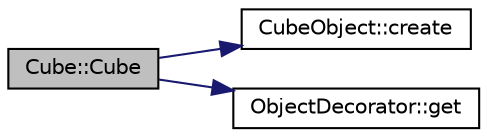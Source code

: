 digraph "Cube::Cube"
{
  edge [fontname="Helvetica",fontsize="10",labelfontname="Helvetica",labelfontsize="10"];
  node [fontname="Helvetica",fontsize="10",shape=record];
  rankdir="LR";
  Node1 [label="Cube::Cube",height=0.2,width=0.4,color="black", fillcolor="grey75", style="filled" fontcolor="black"];
  Node1 -> Node2 [color="midnightblue",fontsize="10",style="solid",fontname="Helvetica"];
  Node2 [label="CubeObject::create",height=0.2,width=0.4,color="black", fillcolor="white", style="filled",URL="$classCubeObject.html#a5ae70c768c3d929cab2e2fad341cfc4f",tooltip="Creates a parametrized Cube."];
  Node1 -> Node3 [color="midnightblue",fontsize="10",style="solid",fontname="Helvetica"];
  Node3 [label="ObjectDecorator::get",height=0.2,width=0.4,color="black", fillcolor="white", style="filled",URL="$classObjectDecorator.html#a0021fca00921a5a48b4507612dc65c74",tooltip="Get the internally hold pointer. Const version."];
}
